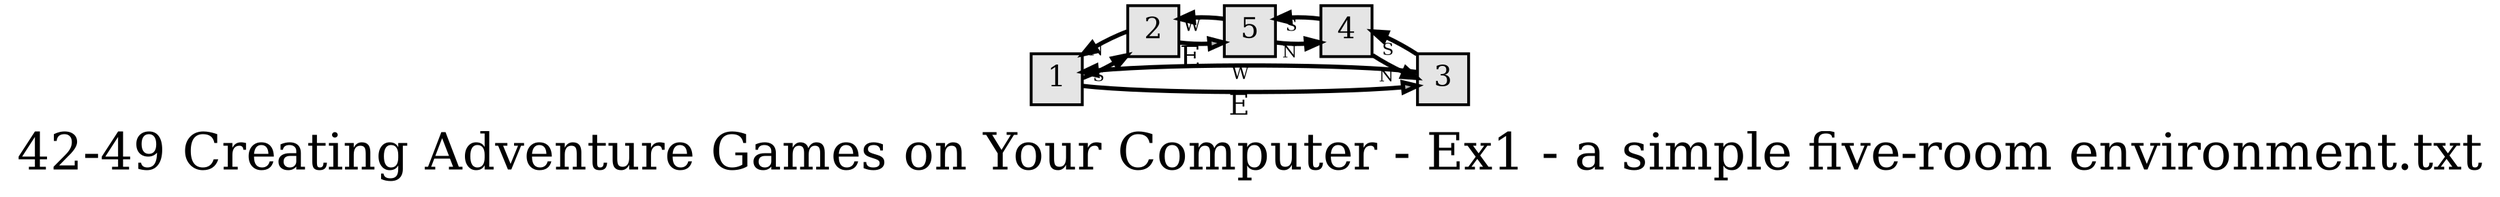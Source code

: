 digraph g{
  graph [ label="42-49 Creating Adventure Games on Your Computer - Ex1 - a simple five-room environment.txt" rankdir=LR, ordering=out, fontsize=36, nodesep="0.35", ranksep="0.45"];
  node  [shape=rect, penwidth=2, fontsize=20, style=filled, fillcolor=grey90, margin="0,0", labelfloat=true, regular=true, fixedsize=true];
  edge  [labelfloat=true, penwidth=3, fontsize=12];
  
  
  
  
  
  
  
  
  
  1 -> 2	[ xlabel="S" ];
  1 -> 3	[ xlabel="E", shape=Msquare, fontsize=20, fillcolor=grey70 ];
  2 -> 1	[ xlabel="N" ];
  2 -> 5	[ xlabel="E", shape=Msquare, fontsize=20, fillcolor=grey70 ];
  3 -> 4	[ xlabel="S" ];
  3 -> 1	[ xlabel="W" ];
  4 -> 3	[ xlabel="N" ];
  4 -> 5	[ xlabel="S" ];
  5 -> 4	[ xlabel="N" ];
  5 -> 2	[ xlabel="W" ];
}

